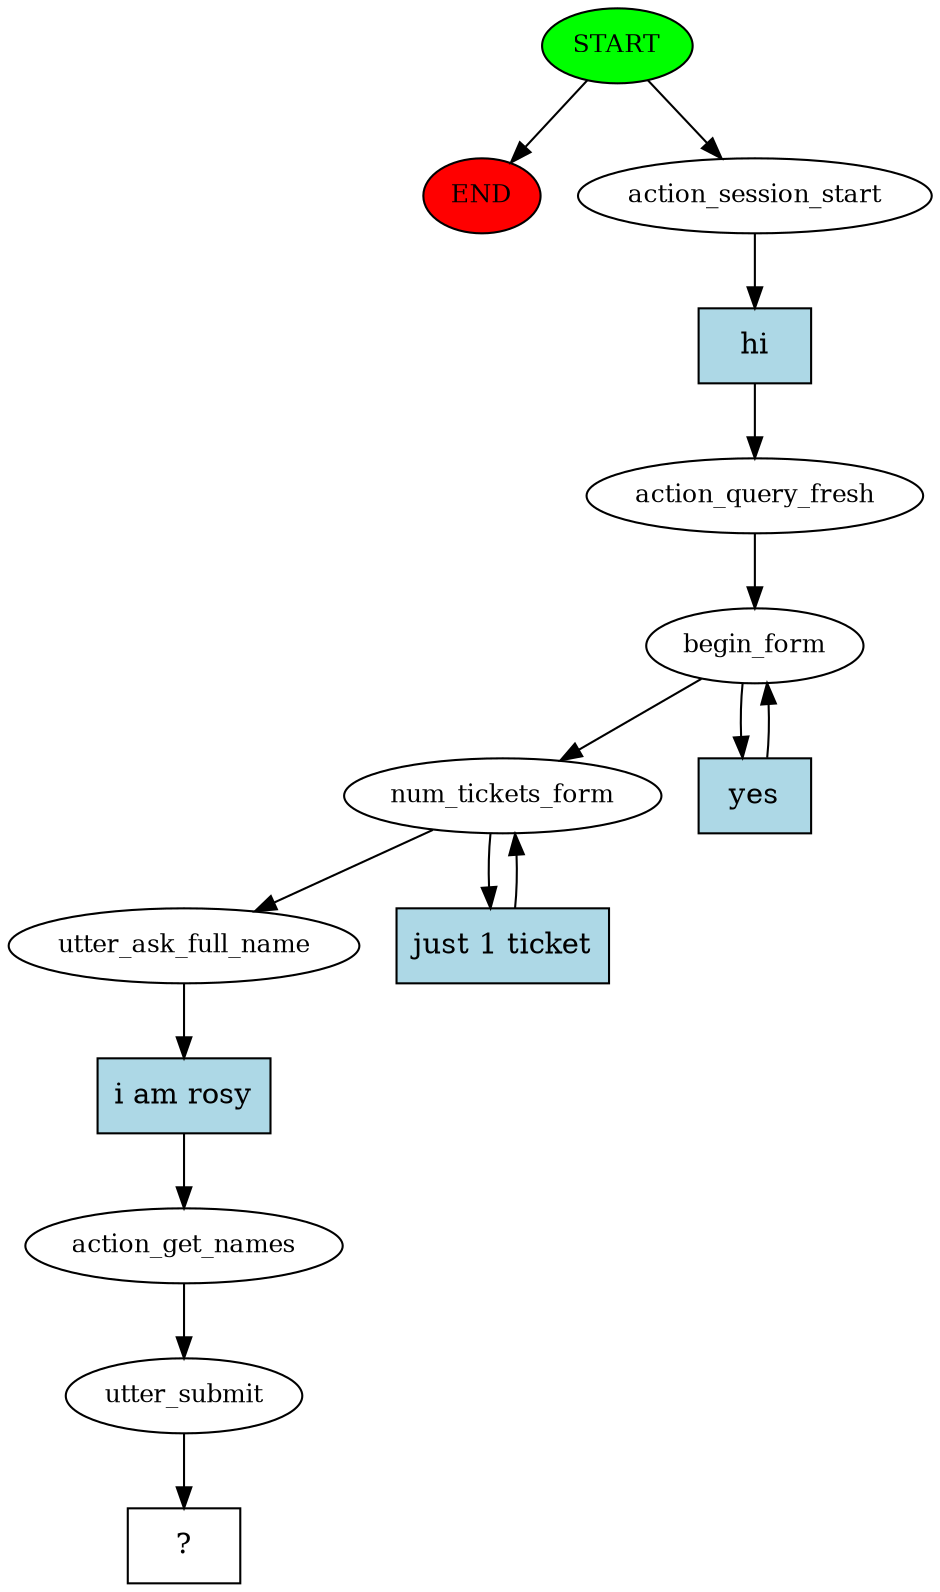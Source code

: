 digraph  {
0 [class="start active", fillcolor=green, fontsize=12, label=START, style=filled];
"-1" [class=end, fillcolor=red, fontsize=12, label=END, style=filled];
1 [class=active, fontsize=12, label=action_session_start];
2 [class=active, fontsize=12, label=action_query_fresh];
3 [class=active, fontsize=12, label=begin_form];
5 [class=active, fontsize=12, label=num_tickets_form];
7 [class=active, fontsize=12, label=utter_ask_full_name];
8 [class=active, fontsize=12, label=action_get_names];
9 [class=active, fontsize=12, label=utter_submit];
10 [class="intent dashed active", label="  ?  ", shape=rect];
11 [class="intent active", fillcolor=lightblue, label=hi, shape=rect, style=filled];
12 [class="intent active", fillcolor=lightblue, label=yes, shape=rect, style=filled];
13 [class="intent active", fillcolor=lightblue, label="just 1 ticket", shape=rect, style=filled];
14 [class="intent active", fillcolor=lightblue, label="i am rosy", shape=rect, style=filled];
0 -> "-1"  [class="", key=NONE, label=""];
0 -> 1  [class=active, key=NONE, label=""];
1 -> 11  [class=active, key=0];
2 -> 3  [class=active, key=NONE, label=""];
3 -> 5  [class=active, key=NONE, label=""];
3 -> 12  [class=active, key=0];
5 -> 7  [class=active, key=NONE, label=""];
5 -> 13  [class=active, key=0];
7 -> 14  [class=active, key=0];
8 -> 9  [class=active, key=NONE, label=""];
9 -> 10  [class=active, key=NONE, label=""];
11 -> 2  [class=active, key=0];
12 -> 3  [class=active, key=0];
13 -> 5  [class=active, key=0];
14 -> 8  [class=active, key=0];
}
